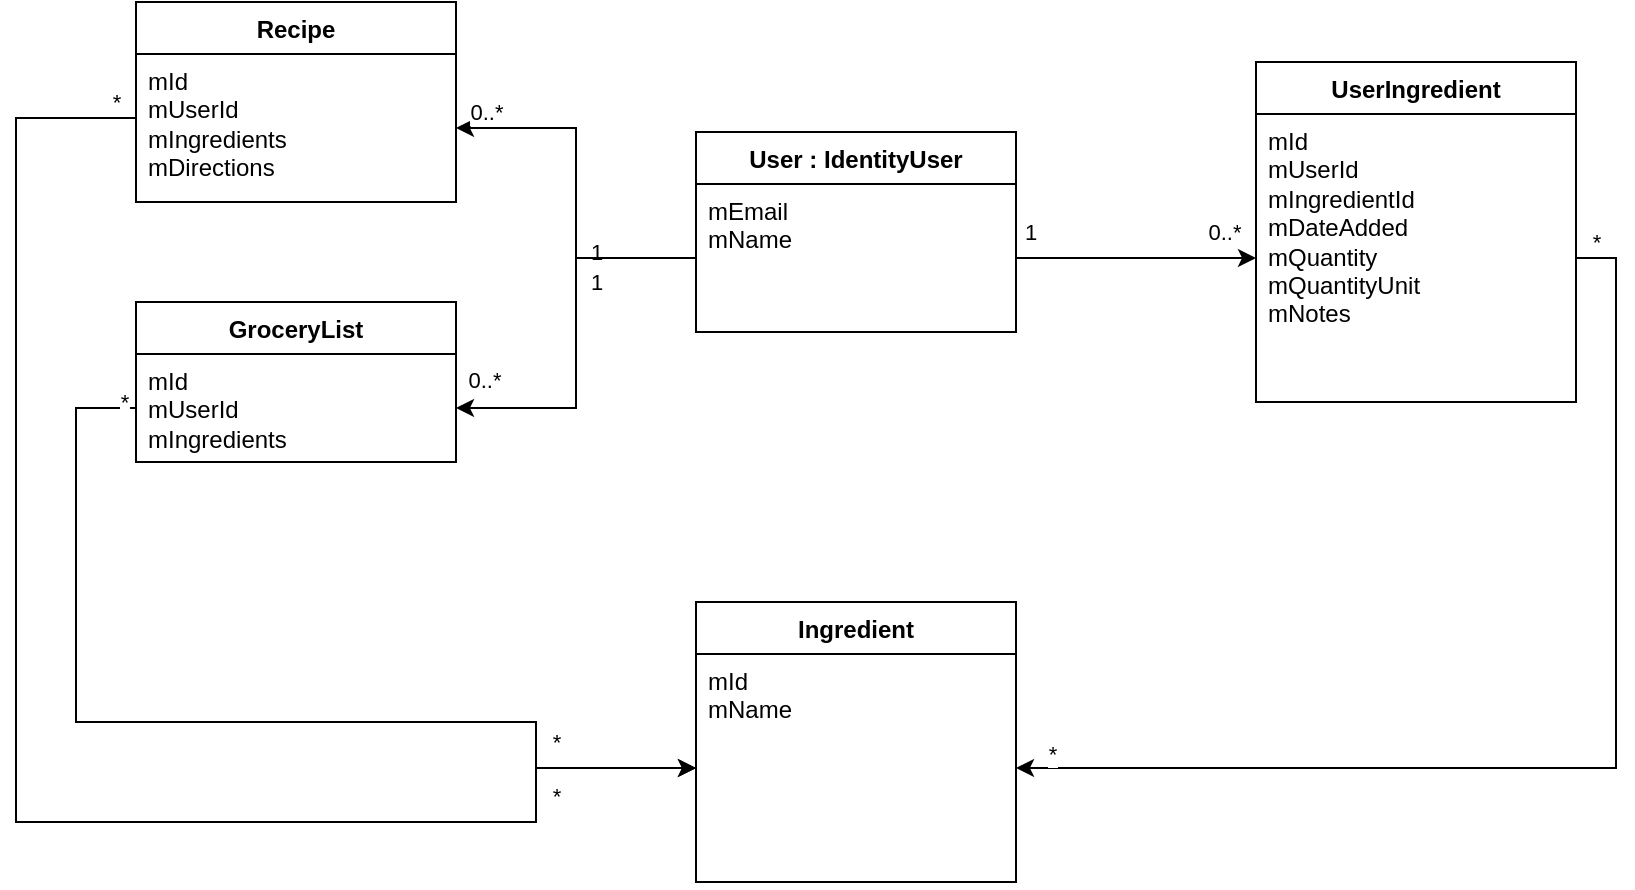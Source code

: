 <mxfile version="24.7.12">
  <diagram id="C5RBs43oDa-KdzZeNtuy" name="Page-1">
    <mxGraphModel dx="1243" dy="564" grid="1" gridSize="10" guides="1" tooltips="1" connect="1" arrows="1" fold="1" page="1" pageScale="1" pageWidth="827" pageHeight="1169" math="0" shadow="0">
      <root>
        <mxCell id="WIyWlLk6GJQsqaUBKTNV-0" />
        <mxCell id="WIyWlLk6GJQsqaUBKTNV-1" parent="WIyWlLk6GJQsqaUBKTNV-0" />
        <mxCell id="knwaW2PvY2zNtfLG_OPN-0" value="User : IdentityUser" style="swimlane;fontStyle=1;align=center;verticalAlign=top;childLayout=stackLayout;horizontal=1;startSize=26;horizontalStack=0;resizeParent=1;resizeParentMax=0;resizeLast=0;collapsible=1;marginBottom=0;whiteSpace=wrap;html=1;" vertex="1" parent="WIyWlLk6GJQsqaUBKTNV-1">
          <mxGeometry x="360" y="235" width="160" height="100" as="geometry" />
        </mxCell>
        <mxCell id="knwaW2PvY2zNtfLG_OPN-1" value="&lt;span style=&quot;text-align: justify; background-color: initial;&quot;&gt;mEmail&lt;/span&gt;&lt;br&gt;&lt;span style=&quot;text-align: justify; background-color: initial;&quot;&gt;mName&lt;/span&gt;" style="text;strokeColor=none;fillColor=none;align=left;verticalAlign=top;spacingLeft=4;spacingRight=4;overflow=hidden;rotatable=0;points=[[0,0.5],[1,0.5]];portConstraint=eastwest;whiteSpace=wrap;html=1;" vertex="1" parent="knwaW2PvY2zNtfLG_OPN-0">
          <mxGeometry y="26" width="160" height="74" as="geometry" />
        </mxCell>
        <mxCell id="knwaW2PvY2zNtfLG_OPN-12" value="Recipe" style="swimlane;fontStyle=1;align=center;verticalAlign=top;childLayout=stackLayout;horizontal=1;startSize=26;horizontalStack=0;resizeParent=1;resizeParentMax=0;resizeLast=0;collapsible=1;marginBottom=0;whiteSpace=wrap;html=1;" vertex="1" parent="WIyWlLk6GJQsqaUBKTNV-1">
          <mxGeometry x="80" y="170.0" width="160" height="100" as="geometry" />
        </mxCell>
        <mxCell id="knwaW2PvY2zNtfLG_OPN-13" value="&lt;div&gt;mId&lt;/div&gt;&lt;div&gt;mUserId&lt;/div&gt;&lt;div&gt;mIngredients&lt;/div&gt;&lt;div&gt;mDirections&lt;/div&gt;" style="text;strokeColor=none;fillColor=none;align=left;verticalAlign=top;spacingLeft=4;spacingRight=4;overflow=hidden;rotatable=0;points=[[0,0.5],[1,0.5]];portConstraint=eastwest;whiteSpace=wrap;html=1;" vertex="1" parent="knwaW2PvY2zNtfLG_OPN-12">
          <mxGeometry y="26" width="160" height="74" as="geometry" />
        </mxCell>
        <mxCell id="knwaW2PvY2zNtfLG_OPN-16" value="Ingredient" style="swimlane;fontStyle=1;align=center;verticalAlign=top;childLayout=stackLayout;horizontal=1;startSize=26;horizontalStack=0;resizeParent=1;resizeParentMax=0;resizeLast=0;collapsible=1;marginBottom=0;whiteSpace=wrap;html=1;" vertex="1" parent="WIyWlLk6GJQsqaUBKTNV-1">
          <mxGeometry x="360" y="470" width="160" height="140" as="geometry" />
        </mxCell>
        <mxCell id="knwaW2PvY2zNtfLG_OPN-17" value="&lt;span style=&quot;background-color: initial;&quot;&gt;mId&lt;/span&gt;&lt;br&gt;&lt;span style=&quot;background-color: initial;&quot;&gt;mName&lt;/span&gt;" style="text;strokeColor=none;fillColor=none;align=left;verticalAlign=top;spacingLeft=4;spacingRight=4;overflow=hidden;rotatable=0;points=[[0,0.5],[1,0.5]];portConstraint=eastwest;whiteSpace=wrap;html=1;" vertex="1" parent="knwaW2PvY2zNtfLG_OPN-16">
          <mxGeometry y="26" width="160" height="114" as="geometry" />
        </mxCell>
        <mxCell id="knwaW2PvY2zNtfLG_OPN-20" value="UserIngredient" style="swimlane;fontStyle=1;align=center;verticalAlign=top;childLayout=stackLayout;horizontal=1;startSize=26;horizontalStack=0;resizeParent=1;resizeParentMax=0;resizeLast=0;collapsible=1;marginBottom=0;whiteSpace=wrap;html=1;" vertex="1" parent="WIyWlLk6GJQsqaUBKTNV-1">
          <mxGeometry x="640" y="200.0" width="160" height="170" as="geometry" />
        </mxCell>
        <mxCell id="knwaW2PvY2zNtfLG_OPN-21" value="&lt;span style=&quot;background-color: initial;&quot;&gt;mId&lt;/span&gt;&lt;br&gt;&lt;span style=&quot;background-color: initial;&quot;&gt;mUserId&lt;/span&gt;&lt;br&gt;&lt;span style=&quot;background-color: initial;&quot;&gt;mIngredientId&lt;/span&gt;&lt;br&gt;&lt;span style=&quot;background-color: initial;&quot;&gt;mDateAdded&lt;/span&gt;&lt;br&gt;&lt;span style=&quot;background-color: initial;&quot;&gt;mQuantity&lt;/span&gt;&lt;br&gt;&lt;span style=&quot;background-color: initial;&quot;&gt;mQuantityUnit&lt;/span&gt;&lt;br&gt;&lt;span style=&quot;background-color: initial;&quot;&gt;mNotes&lt;/span&gt;" style="text;strokeColor=none;fillColor=none;align=left;verticalAlign=top;spacingLeft=4;spacingRight=4;overflow=hidden;rotatable=0;points=[[0,0.5],[1,0.5]];portConstraint=eastwest;whiteSpace=wrap;html=1;" vertex="1" parent="knwaW2PvY2zNtfLG_OPN-20">
          <mxGeometry y="26" width="160" height="144" as="geometry" />
        </mxCell>
        <mxCell id="knwaW2PvY2zNtfLG_OPN-28" value="GroceryList" style="swimlane;fontStyle=1;align=center;verticalAlign=top;childLayout=stackLayout;horizontal=1;startSize=26;horizontalStack=0;resizeParent=1;resizeParentMax=0;resizeLast=0;collapsible=1;marginBottom=0;whiteSpace=wrap;html=1;" vertex="1" parent="WIyWlLk6GJQsqaUBKTNV-1">
          <mxGeometry x="80" y="320" width="160" height="80" as="geometry" />
        </mxCell>
        <mxCell id="knwaW2PvY2zNtfLG_OPN-29" value="&lt;div&gt;mId&lt;/div&gt;&lt;div&gt;mUserId&lt;/div&gt;&lt;div&gt;mIngredients&lt;/div&gt;" style="text;strokeColor=none;fillColor=none;align=left;verticalAlign=top;spacingLeft=4;spacingRight=4;overflow=hidden;rotatable=0;points=[[0,0.5],[1,0.5]];portConstraint=eastwest;whiteSpace=wrap;html=1;" vertex="1" parent="knwaW2PvY2zNtfLG_OPN-28">
          <mxGeometry y="26" width="160" height="54" as="geometry" />
        </mxCell>
        <mxCell id="knwaW2PvY2zNtfLG_OPN-33" style="rounded=0;orthogonalLoop=1;jettySize=auto;html=1;exitX=1;exitY=0.5;exitDx=0;exitDy=0;entryX=0;entryY=0.5;entryDx=0;entryDy=0;edgeStyle=orthogonalEdgeStyle;" edge="1" parent="WIyWlLk6GJQsqaUBKTNV-1" source="knwaW2PvY2zNtfLG_OPN-1" target="knwaW2PvY2zNtfLG_OPN-21">
          <mxGeometry relative="1" as="geometry" />
        </mxCell>
        <mxCell id="knwaW2PvY2zNtfLG_OPN-34" value="1" style="edgeLabel;html=1;align=center;verticalAlign=middle;resizable=0;points=[];" vertex="1" connectable="0" parent="knwaW2PvY2zNtfLG_OPN-33">
          <mxGeometry x="-0.825" y="3" relative="1" as="geometry">
            <mxPoint x="-4" y="-10" as="offset" />
          </mxGeometry>
        </mxCell>
        <mxCell id="knwaW2PvY2zNtfLG_OPN-36" value="0..*" style="edgeLabel;html=1;align=center;verticalAlign=middle;resizable=0;points=[];" vertex="1" connectable="0" parent="knwaW2PvY2zNtfLG_OPN-33">
          <mxGeometry x="0.838" relative="1" as="geometry">
            <mxPoint x="-7" y="-13" as="offset" />
          </mxGeometry>
        </mxCell>
        <mxCell id="knwaW2PvY2zNtfLG_OPN-37" style="edgeStyle=orthogonalEdgeStyle;rounded=0;orthogonalLoop=1;jettySize=auto;html=1;exitX=1;exitY=0.5;exitDx=0;exitDy=0;entryX=1;entryY=0.5;entryDx=0;entryDy=0;" edge="1" parent="WIyWlLk6GJQsqaUBKTNV-1" source="knwaW2PvY2zNtfLG_OPN-21" target="knwaW2PvY2zNtfLG_OPN-17">
          <mxGeometry relative="1" as="geometry" />
        </mxCell>
        <mxCell id="knwaW2PvY2zNtfLG_OPN-39" value="*" style="edgeLabel;html=1;align=center;verticalAlign=middle;resizable=0;points=[];" vertex="1" connectable="0" parent="knwaW2PvY2zNtfLG_OPN-37">
          <mxGeometry x="-0.856" relative="1" as="geometry">
            <mxPoint x="-10" y="-30" as="offset" />
          </mxGeometry>
        </mxCell>
        <mxCell id="knwaW2PvY2zNtfLG_OPN-40" value="*" style="edgeLabel;html=1;align=center;verticalAlign=middle;resizable=0;points=[];" vertex="1" connectable="0" parent="knwaW2PvY2zNtfLG_OPN-37">
          <mxGeometry x="0.892" y="3" relative="1" as="geometry">
            <mxPoint x="-13" y="-10" as="offset" />
          </mxGeometry>
        </mxCell>
        <mxCell id="knwaW2PvY2zNtfLG_OPN-42" style="edgeStyle=orthogonalEdgeStyle;rounded=0;orthogonalLoop=1;jettySize=auto;html=1;entryX=1;entryY=0.5;entryDx=0;entryDy=0;" edge="1" parent="WIyWlLk6GJQsqaUBKTNV-1" source="knwaW2PvY2zNtfLG_OPN-1" target="knwaW2PvY2zNtfLG_OPN-13">
          <mxGeometry relative="1" as="geometry" />
        </mxCell>
        <mxCell id="knwaW2PvY2zNtfLG_OPN-45" value="1" style="edgeLabel;html=1;align=center;verticalAlign=middle;resizable=0;points=[];" vertex="1" connectable="0" parent="knwaW2PvY2zNtfLG_OPN-42">
          <mxGeometry x="0.871" y="1" relative="1" as="geometry">
            <mxPoint x="58" y="61" as="offset" />
          </mxGeometry>
        </mxCell>
        <mxCell id="knwaW2PvY2zNtfLG_OPN-46" value="0..*" style="edgeLabel;html=1;align=center;verticalAlign=middle;resizable=0;points=[];" vertex="1" connectable="0" parent="knwaW2PvY2zNtfLG_OPN-42">
          <mxGeometry x="0.84" y="-1" relative="1" as="geometry">
            <mxPoint y="-7" as="offset" />
          </mxGeometry>
        </mxCell>
        <mxCell id="knwaW2PvY2zNtfLG_OPN-43" style="edgeStyle=orthogonalEdgeStyle;rounded=0;orthogonalLoop=1;jettySize=auto;html=1;entryX=1;entryY=0.5;entryDx=0;entryDy=0;" edge="1" parent="WIyWlLk6GJQsqaUBKTNV-1" source="knwaW2PvY2zNtfLG_OPN-1" target="knwaW2PvY2zNtfLG_OPN-29">
          <mxGeometry relative="1" as="geometry" />
        </mxCell>
        <mxCell id="knwaW2PvY2zNtfLG_OPN-47" value="1" style="edgeLabel;html=1;align=center;verticalAlign=middle;resizable=0;points=[];" vertex="1" connectable="0" parent="knwaW2PvY2zNtfLG_OPN-43">
          <mxGeometry x="-0.334" relative="1" as="geometry">
            <mxPoint x="10" y="7" as="offset" />
          </mxGeometry>
        </mxCell>
        <mxCell id="knwaW2PvY2zNtfLG_OPN-48" value="0..*" style="edgeLabel;html=1;align=center;verticalAlign=middle;resizable=0;points=[];" vertex="1" connectable="0" parent="knwaW2PvY2zNtfLG_OPN-43">
          <mxGeometry x="0.86" relative="1" as="geometry">
            <mxPoint y="-14" as="offset" />
          </mxGeometry>
        </mxCell>
        <mxCell id="knwaW2PvY2zNtfLG_OPN-49" style="edgeStyle=orthogonalEdgeStyle;rounded=0;orthogonalLoop=1;jettySize=auto;html=1;entryX=0;entryY=0.5;entryDx=0;entryDy=0;" edge="1" parent="WIyWlLk6GJQsqaUBKTNV-1" source="knwaW2PvY2zNtfLG_OPN-13" target="knwaW2PvY2zNtfLG_OPN-17">
          <mxGeometry relative="1" as="geometry">
            <Array as="points">
              <mxPoint x="20" y="228" />
              <mxPoint x="20" y="580" />
              <mxPoint x="280" y="580" />
              <mxPoint x="280" y="553" />
            </Array>
          </mxGeometry>
        </mxCell>
        <mxCell id="knwaW2PvY2zNtfLG_OPN-51" value="*" style="edgeLabel;html=1;align=center;verticalAlign=middle;resizable=0;points=[];" vertex="1" connectable="0" parent="knwaW2PvY2zNtfLG_OPN-49">
          <mxGeometry x="-0.965" relative="1" as="geometry">
            <mxPoint x="3" y="-8" as="offset" />
          </mxGeometry>
        </mxCell>
        <mxCell id="knwaW2PvY2zNtfLG_OPN-54" value="*" style="edgeLabel;html=1;align=center;verticalAlign=middle;resizable=0;points=[];" vertex="1" connectable="0" parent="knwaW2PvY2zNtfLG_OPN-49">
          <mxGeometry x="0.76" y="-1" relative="1" as="geometry">
            <mxPoint x="9" as="offset" />
          </mxGeometry>
        </mxCell>
        <mxCell id="knwaW2PvY2zNtfLG_OPN-50" style="edgeStyle=orthogonalEdgeStyle;rounded=0;orthogonalLoop=1;jettySize=auto;html=1;entryX=0;entryY=0.5;entryDx=0;entryDy=0;" edge="1" parent="WIyWlLk6GJQsqaUBKTNV-1" source="knwaW2PvY2zNtfLG_OPN-29" target="knwaW2PvY2zNtfLG_OPN-17">
          <mxGeometry relative="1" as="geometry">
            <Array as="points">
              <mxPoint x="50" y="373" />
              <mxPoint x="50" y="530" />
              <mxPoint x="280" y="530" />
              <mxPoint x="280" y="553" />
            </Array>
          </mxGeometry>
        </mxCell>
        <mxCell id="knwaW2PvY2zNtfLG_OPN-52" value="*" style="edgeLabel;html=1;align=center;verticalAlign=middle;resizable=0;points=[];" vertex="1" connectable="0" parent="knwaW2PvY2zNtfLG_OPN-50">
          <mxGeometry x="-0.975" relative="1" as="geometry">
            <mxPoint y="-3" as="offset" />
          </mxGeometry>
        </mxCell>
        <mxCell id="knwaW2PvY2zNtfLG_OPN-53" value="*" style="edgeLabel;html=1;align=center;verticalAlign=middle;resizable=0;points=[];" vertex="1" connectable="0" parent="knwaW2PvY2zNtfLG_OPN-50">
          <mxGeometry x="0.573" y="-2" relative="1" as="geometry">
            <mxPoint x="18" y="8" as="offset" />
          </mxGeometry>
        </mxCell>
      </root>
    </mxGraphModel>
  </diagram>
</mxfile>
